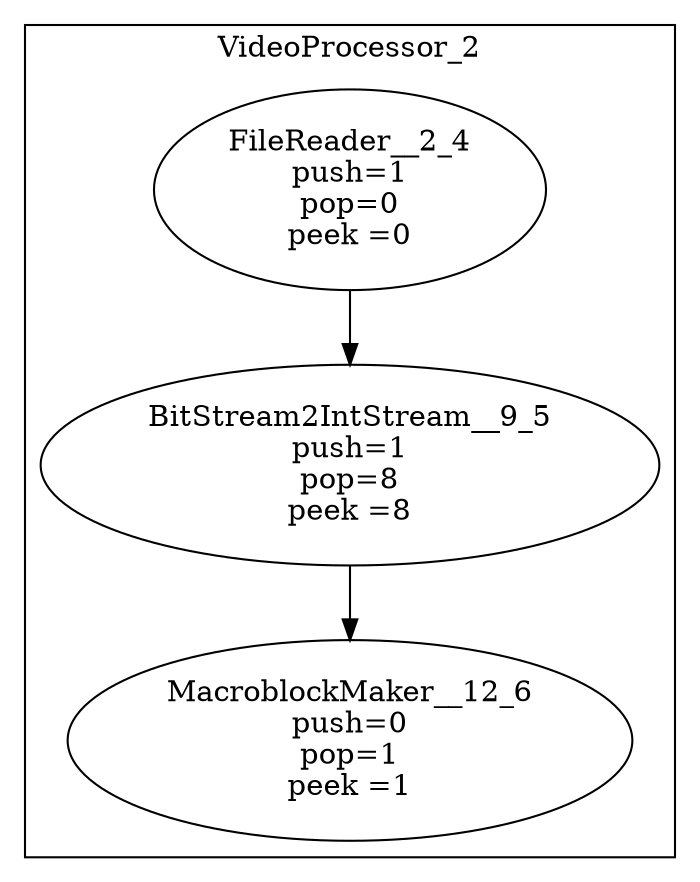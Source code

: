 digraph streamit {
subgraph cluster_node1 {
 label="VideoProcessor_2";
node2 [ label="FileReader__2_4\npush=1\npop=0\npeek =0" ]
node3 [ label="BitStream2IntStream__9_5\npush=1\npop=8\npeek =8" ]
node2 -> node3
node4 [ label="MacroblockMaker__12_6\npush=0\npop=1\npeek =1" ]
node3 -> node4
}
}
